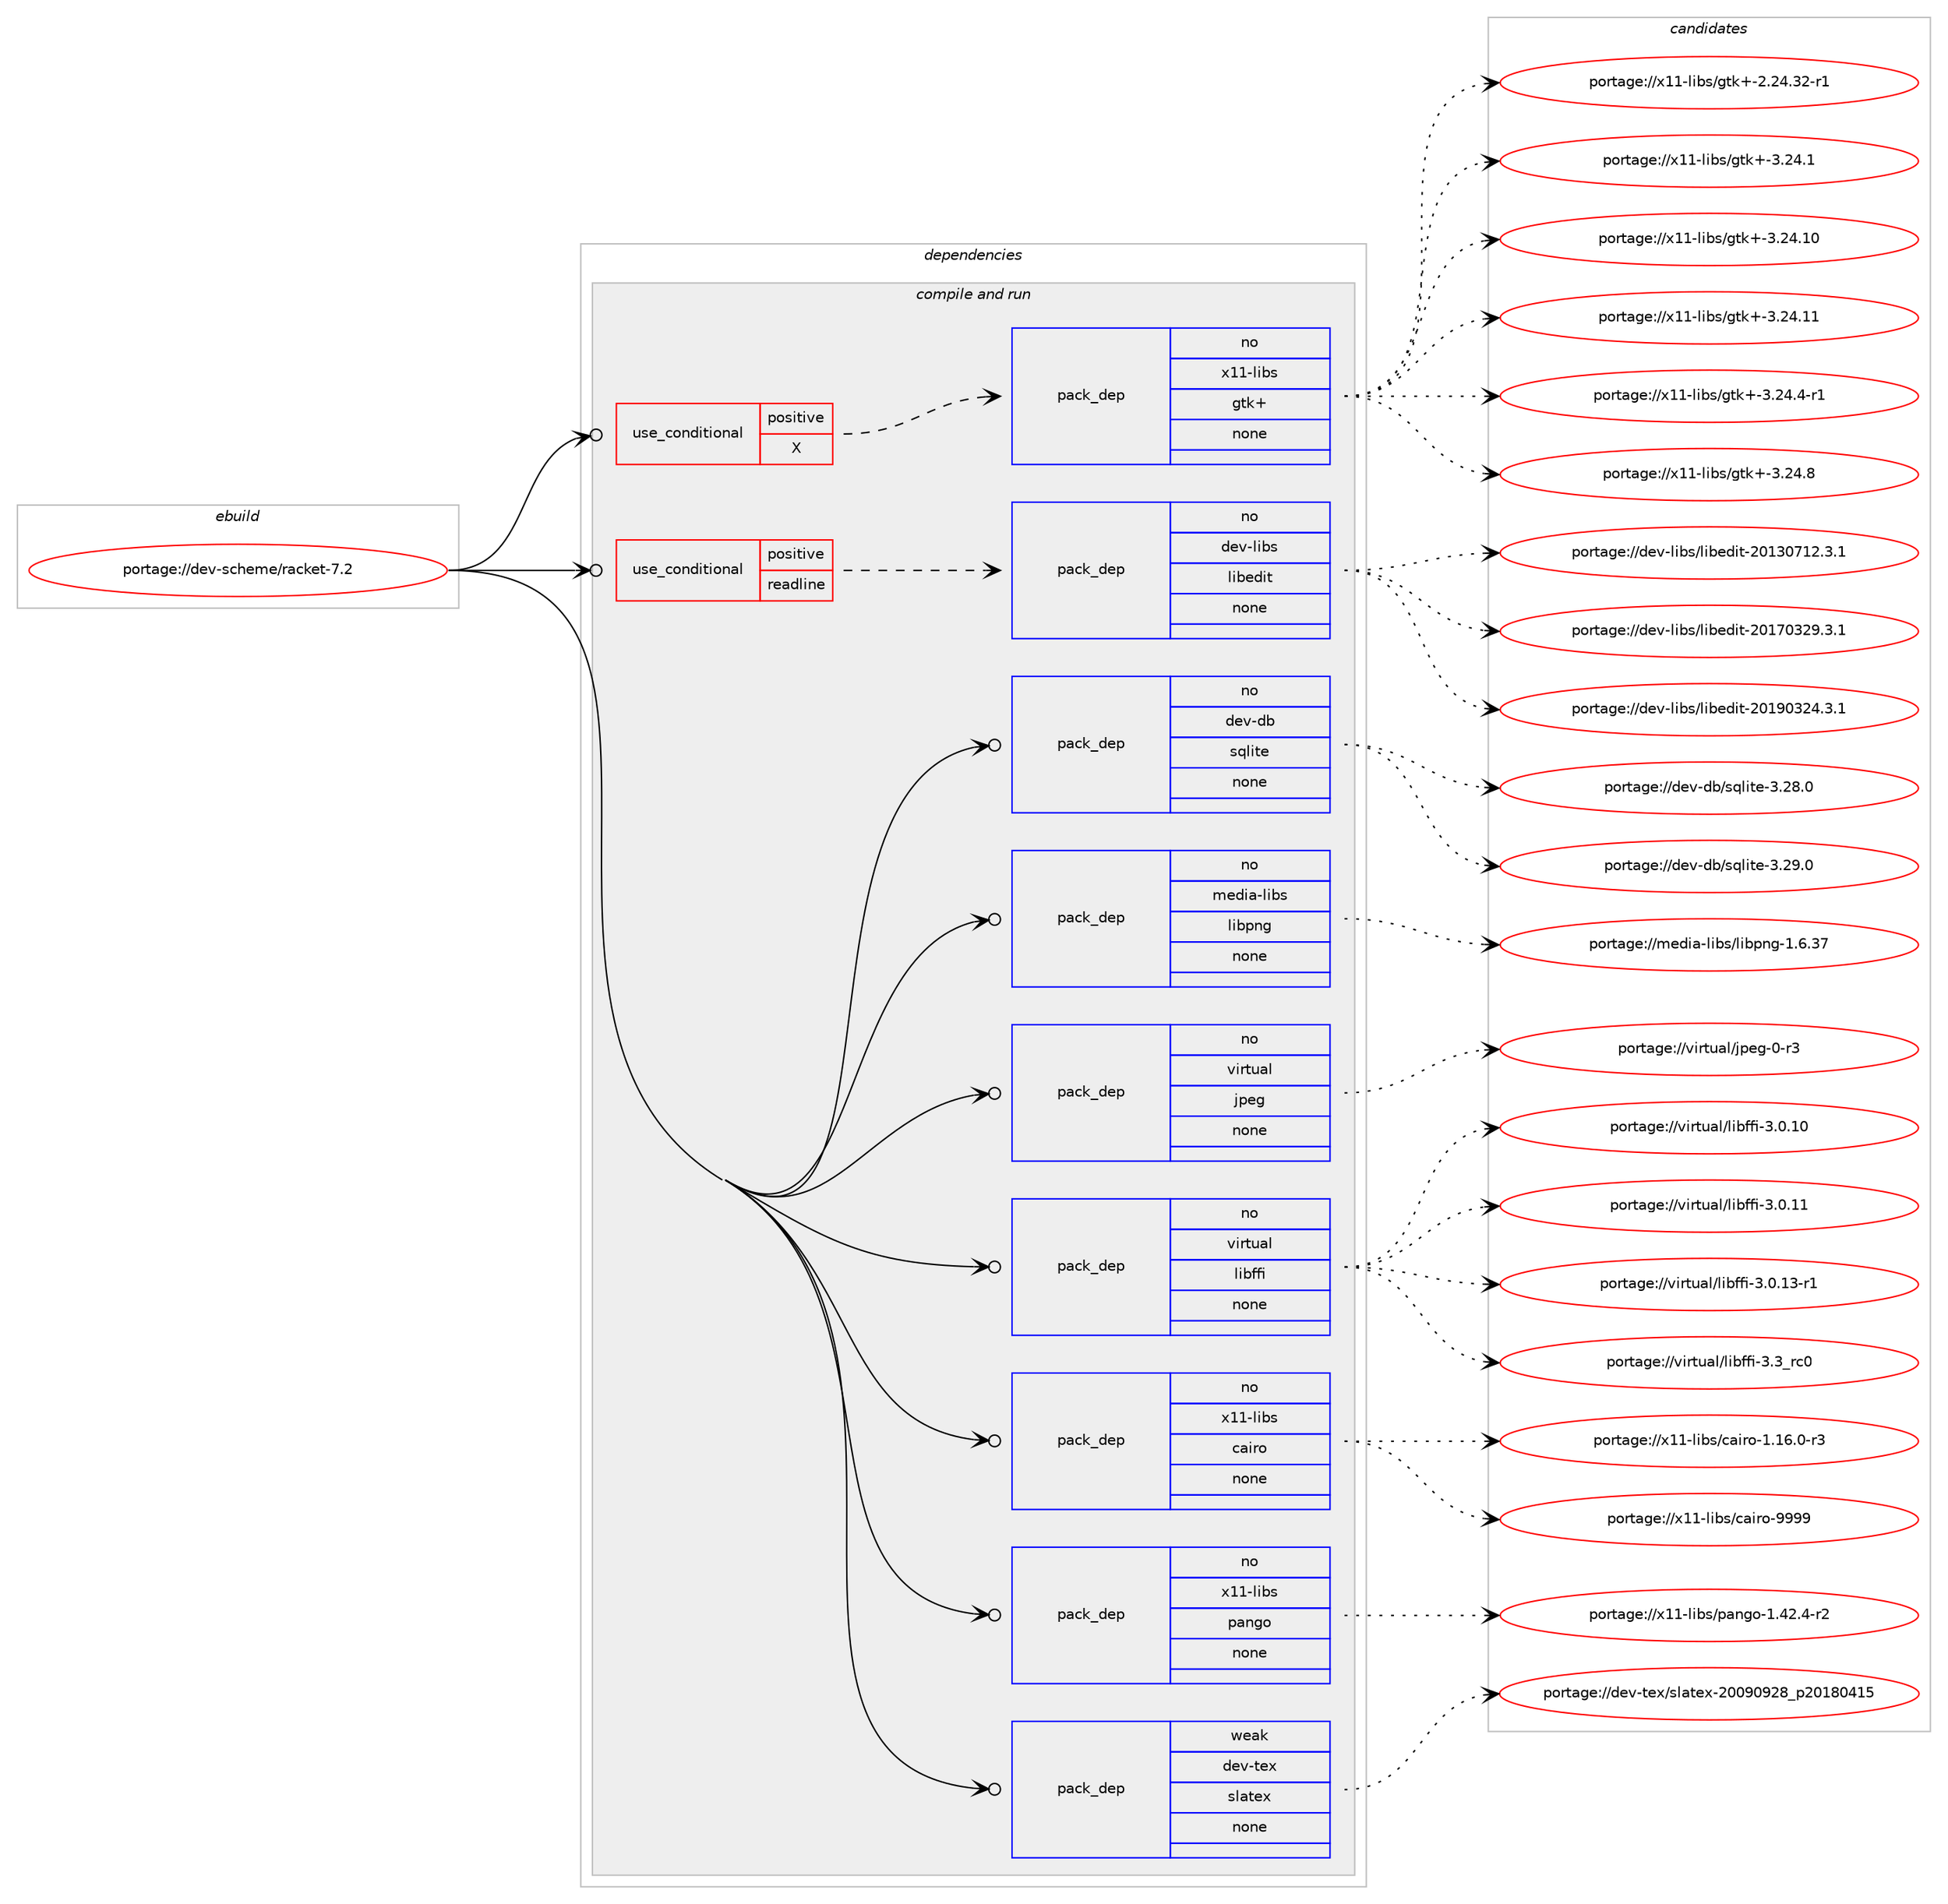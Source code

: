 digraph prolog {

# *************
# Graph options
# *************

newrank=true;
concentrate=true;
compound=true;
graph [rankdir=LR,fontname=Helvetica,fontsize=10,ranksep=1.5];#, ranksep=2.5, nodesep=0.2];
edge  [arrowhead=vee];
node  [fontname=Helvetica,fontsize=10];

# **********
# The ebuild
# **********

subgraph cluster_leftcol {
color=gray;
rank=same;
label=<<i>ebuild</i>>;
id [label="portage://dev-scheme/racket-7.2", color=red, width=4, href="../dev-scheme/racket-7.2.svg"];
}

# ****************
# The dependencies
# ****************

subgraph cluster_midcol {
color=gray;
label=<<i>dependencies</i>>;
subgraph cluster_compile {
fillcolor="#eeeeee";
style=filled;
label=<<i>compile</i>>;
}
subgraph cluster_compileandrun {
fillcolor="#eeeeee";
style=filled;
label=<<i>compile and run</i>>;
subgraph cond70140 {
dependency257111 [label=<<TABLE BORDER="0" CELLBORDER="1" CELLSPACING="0" CELLPADDING="4"><TR><TD ROWSPAN="3" CELLPADDING="10">use_conditional</TD></TR><TR><TD>positive</TD></TR><TR><TD>X</TD></TR></TABLE>>, shape=none, color=red];
subgraph pack183393 {
dependency257112 [label=<<TABLE BORDER="0" CELLBORDER="1" CELLSPACING="0" CELLPADDING="4" WIDTH="220"><TR><TD ROWSPAN="6" CELLPADDING="30">pack_dep</TD></TR><TR><TD WIDTH="110">no</TD></TR><TR><TD>x11-libs</TD></TR><TR><TD>gtk+</TD></TR><TR><TD>none</TD></TR><TR><TD></TD></TR></TABLE>>, shape=none, color=blue];
}
dependency257111:e -> dependency257112:w [weight=20,style="dashed",arrowhead="vee"];
}
id:e -> dependency257111:w [weight=20,style="solid",arrowhead="odotvee"];
subgraph cond70141 {
dependency257113 [label=<<TABLE BORDER="0" CELLBORDER="1" CELLSPACING="0" CELLPADDING="4"><TR><TD ROWSPAN="3" CELLPADDING="10">use_conditional</TD></TR><TR><TD>positive</TD></TR><TR><TD>readline</TD></TR></TABLE>>, shape=none, color=red];
subgraph pack183394 {
dependency257114 [label=<<TABLE BORDER="0" CELLBORDER="1" CELLSPACING="0" CELLPADDING="4" WIDTH="220"><TR><TD ROWSPAN="6" CELLPADDING="30">pack_dep</TD></TR><TR><TD WIDTH="110">no</TD></TR><TR><TD>dev-libs</TD></TR><TR><TD>libedit</TD></TR><TR><TD>none</TD></TR><TR><TD></TD></TR></TABLE>>, shape=none, color=blue];
}
dependency257113:e -> dependency257114:w [weight=20,style="dashed",arrowhead="vee"];
}
id:e -> dependency257113:w [weight=20,style="solid",arrowhead="odotvee"];
subgraph pack183395 {
dependency257115 [label=<<TABLE BORDER="0" CELLBORDER="1" CELLSPACING="0" CELLPADDING="4" WIDTH="220"><TR><TD ROWSPAN="6" CELLPADDING="30">pack_dep</TD></TR><TR><TD WIDTH="110">no</TD></TR><TR><TD>dev-db</TD></TR><TR><TD>sqlite</TD></TR><TR><TD>none</TD></TR><TR><TD></TD></TR></TABLE>>, shape=none, color=blue];
}
id:e -> dependency257115:w [weight=20,style="solid",arrowhead="odotvee"];
subgraph pack183396 {
dependency257116 [label=<<TABLE BORDER="0" CELLBORDER="1" CELLSPACING="0" CELLPADDING="4" WIDTH="220"><TR><TD ROWSPAN="6" CELLPADDING="30">pack_dep</TD></TR><TR><TD WIDTH="110">no</TD></TR><TR><TD>media-libs</TD></TR><TR><TD>libpng</TD></TR><TR><TD>none</TD></TR><TR><TD></TD></TR></TABLE>>, shape=none, color=blue];
}
id:e -> dependency257116:w [weight=20,style="solid",arrowhead="odotvee"];
subgraph pack183397 {
dependency257117 [label=<<TABLE BORDER="0" CELLBORDER="1" CELLSPACING="0" CELLPADDING="4" WIDTH="220"><TR><TD ROWSPAN="6" CELLPADDING="30">pack_dep</TD></TR><TR><TD WIDTH="110">no</TD></TR><TR><TD>virtual</TD></TR><TR><TD>jpeg</TD></TR><TR><TD>none</TD></TR><TR><TD></TD></TR></TABLE>>, shape=none, color=blue];
}
id:e -> dependency257117:w [weight=20,style="solid",arrowhead="odotvee"];
subgraph pack183398 {
dependency257118 [label=<<TABLE BORDER="0" CELLBORDER="1" CELLSPACING="0" CELLPADDING="4" WIDTH="220"><TR><TD ROWSPAN="6" CELLPADDING="30">pack_dep</TD></TR><TR><TD WIDTH="110">no</TD></TR><TR><TD>virtual</TD></TR><TR><TD>libffi</TD></TR><TR><TD>none</TD></TR><TR><TD></TD></TR></TABLE>>, shape=none, color=blue];
}
id:e -> dependency257118:w [weight=20,style="solid",arrowhead="odotvee"];
subgraph pack183399 {
dependency257119 [label=<<TABLE BORDER="0" CELLBORDER="1" CELLSPACING="0" CELLPADDING="4" WIDTH="220"><TR><TD ROWSPAN="6" CELLPADDING="30">pack_dep</TD></TR><TR><TD WIDTH="110">no</TD></TR><TR><TD>x11-libs</TD></TR><TR><TD>cairo</TD></TR><TR><TD>none</TD></TR><TR><TD></TD></TR></TABLE>>, shape=none, color=blue];
}
id:e -> dependency257119:w [weight=20,style="solid",arrowhead="odotvee"];
subgraph pack183400 {
dependency257120 [label=<<TABLE BORDER="0" CELLBORDER="1" CELLSPACING="0" CELLPADDING="4" WIDTH="220"><TR><TD ROWSPAN="6" CELLPADDING="30">pack_dep</TD></TR><TR><TD WIDTH="110">no</TD></TR><TR><TD>x11-libs</TD></TR><TR><TD>pango</TD></TR><TR><TD>none</TD></TR><TR><TD></TD></TR></TABLE>>, shape=none, color=blue];
}
id:e -> dependency257120:w [weight=20,style="solid",arrowhead="odotvee"];
subgraph pack183401 {
dependency257121 [label=<<TABLE BORDER="0" CELLBORDER="1" CELLSPACING="0" CELLPADDING="4" WIDTH="220"><TR><TD ROWSPAN="6" CELLPADDING="30">pack_dep</TD></TR><TR><TD WIDTH="110">weak</TD></TR><TR><TD>dev-tex</TD></TR><TR><TD>slatex</TD></TR><TR><TD>none</TD></TR><TR><TD></TD></TR></TABLE>>, shape=none, color=blue];
}
id:e -> dependency257121:w [weight=20,style="solid",arrowhead="odotvee"];
}
subgraph cluster_run {
fillcolor="#eeeeee";
style=filled;
label=<<i>run</i>>;
}
}

# **************
# The candidates
# **************

subgraph cluster_choices {
rank=same;
color=gray;
label=<<i>candidates</i>>;

subgraph choice183393 {
color=black;
nodesep=1;
choiceportage12049494510810598115471031161074345504650524651504511449 [label="portage://x11-libs/gtk+-2.24.32-r1", color=red, width=4,href="../x11-libs/gtk+-2.24.32-r1.svg"];
choiceportage12049494510810598115471031161074345514650524649 [label="portage://x11-libs/gtk+-3.24.1", color=red, width=4,href="../x11-libs/gtk+-3.24.1.svg"];
choiceportage1204949451081059811547103116107434551465052464948 [label="portage://x11-libs/gtk+-3.24.10", color=red, width=4,href="../x11-libs/gtk+-3.24.10.svg"];
choiceportage1204949451081059811547103116107434551465052464949 [label="portage://x11-libs/gtk+-3.24.11", color=red, width=4,href="../x11-libs/gtk+-3.24.11.svg"];
choiceportage120494945108105981154710311610743455146505246524511449 [label="portage://x11-libs/gtk+-3.24.4-r1", color=red, width=4,href="../x11-libs/gtk+-3.24.4-r1.svg"];
choiceportage12049494510810598115471031161074345514650524656 [label="portage://x11-libs/gtk+-3.24.8", color=red, width=4,href="../x11-libs/gtk+-3.24.8.svg"];
dependency257112:e -> choiceportage12049494510810598115471031161074345504650524651504511449:w [style=dotted,weight="100"];
dependency257112:e -> choiceportage12049494510810598115471031161074345514650524649:w [style=dotted,weight="100"];
dependency257112:e -> choiceportage1204949451081059811547103116107434551465052464948:w [style=dotted,weight="100"];
dependency257112:e -> choiceportage1204949451081059811547103116107434551465052464949:w [style=dotted,weight="100"];
dependency257112:e -> choiceportage120494945108105981154710311610743455146505246524511449:w [style=dotted,weight="100"];
dependency257112:e -> choiceportage12049494510810598115471031161074345514650524656:w [style=dotted,weight="100"];
}
subgraph choice183394 {
color=black;
nodesep=1;
choiceportage1001011184510810598115471081059810110010511645504849514855495046514649 [label="portage://dev-libs/libedit-20130712.3.1", color=red, width=4,href="../dev-libs/libedit-20130712.3.1.svg"];
choiceportage1001011184510810598115471081059810110010511645504849554851505746514649 [label="portage://dev-libs/libedit-20170329.3.1", color=red, width=4,href="../dev-libs/libedit-20170329.3.1.svg"];
choiceportage1001011184510810598115471081059810110010511645504849574851505246514649 [label="portage://dev-libs/libedit-20190324.3.1", color=red, width=4,href="../dev-libs/libedit-20190324.3.1.svg"];
dependency257114:e -> choiceportage1001011184510810598115471081059810110010511645504849514855495046514649:w [style=dotted,weight="100"];
dependency257114:e -> choiceportage1001011184510810598115471081059810110010511645504849554851505746514649:w [style=dotted,weight="100"];
dependency257114:e -> choiceportage1001011184510810598115471081059810110010511645504849574851505246514649:w [style=dotted,weight="100"];
}
subgraph choice183395 {
color=black;
nodesep=1;
choiceportage10010111845100984711511310810511610145514650564648 [label="portage://dev-db/sqlite-3.28.0", color=red, width=4,href="../dev-db/sqlite-3.28.0.svg"];
choiceportage10010111845100984711511310810511610145514650574648 [label="portage://dev-db/sqlite-3.29.0", color=red, width=4,href="../dev-db/sqlite-3.29.0.svg"];
dependency257115:e -> choiceportage10010111845100984711511310810511610145514650564648:w [style=dotted,weight="100"];
dependency257115:e -> choiceportage10010111845100984711511310810511610145514650574648:w [style=dotted,weight="100"];
}
subgraph choice183396 {
color=black;
nodesep=1;
choiceportage109101100105974510810598115471081059811211010345494654465155 [label="portage://media-libs/libpng-1.6.37", color=red, width=4,href="../media-libs/libpng-1.6.37.svg"];
dependency257116:e -> choiceportage109101100105974510810598115471081059811211010345494654465155:w [style=dotted,weight="100"];
}
subgraph choice183397 {
color=black;
nodesep=1;
choiceportage118105114116117971084710611210110345484511451 [label="portage://virtual/jpeg-0-r3", color=red, width=4,href="../virtual/jpeg-0-r3.svg"];
dependency257117:e -> choiceportage118105114116117971084710611210110345484511451:w [style=dotted,weight="100"];
}
subgraph choice183398 {
color=black;
nodesep=1;
choiceportage11810511411611797108471081059810210210545514648464948 [label="portage://virtual/libffi-3.0.10", color=red, width=4,href="../virtual/libffi-3.0.10.svg"];
choiceportage11810511411611797108471081059810210210545514648464949 [label="portage://virtual/libffi-3.0.11", color=red, width=4,href="../virtual/libffi-3.0.11.svg"];
choiceportage118105114116117971084710810598102102105455146484649514511449 [label="portage://virtual/libffi-3.0.13-r1", color=red, width=4,href="../virtual/libffi-3.0.13-r1.svg"];
choiceportage11810511411611797108471081059810210210545514651951149948 [label="portage://virtual/libffi-3.3_rc0", color=red, width=4,href="../virtual/libffi-3.3_rc0.svg"];
dependency257118:e -> choiceportage11810511411611797108471081059810210210545514648464948:w [style=dotted,weight="100"];
dependency257118:e -> choiceportage11810511411611797108471081059810210210545514648464949:w [style=dotted,weight="100"];
dependency257118:e -> choiceportage118105114116117971084710810598102102105455146484649514511449:w [style=dotted,weight="100"];
dependency257118:e -> choiceportage11810511411611797108471081059810210210545514651951149948:w [style=dotted,weight="100"];
}
subgraph choice183399 {
color=black;
nodesep=1;
choiceportage12049494510810598115479997105114111454946495446484511451 [label="portage://x11-libs/cairo-1.16.0-r3", color=red, width=4,href="../x11-libs/cairo-1.16.0-r3.svg"];
choiceportage120494945108105981154799971051141114557575757 [label="portage://x11-libs/cairo-9999", color=red, width=4,href="../x11-libs/cairo-9999.svg"];
dependency257119:e -> choiceportage12049494510810598115479997105114111454946495446484511451:w [style=dotted,weight="100"];
dependency257119:e -> choiceportage120494945108105981154799971051141114557575757:w [style=dotted,weight="100"];
}
subgraph choice183400 {
color=black;
nodesep=1;
choiceportage120494945108105981154711297110103111454946525046524511450 [label="portage://x11-libs/pango-1.42.4-r2", color=red, width=4,href="../x11-libs/pango-1.42.4-r2.svg"];
dependency257120:e -> choiceportage120494945108105981154711297110103111454946525046524511450:w [style=dotted,weight="100"];
}
subgraph choice183401 {
color=black;
nodesep=1;
choiceportage100101118451161011204711510897116101120455048485748575056951125048495648524953 [label="portage://dev-tex/slatex-20090928_p20180415", color=red, width=4,href="../dev-tex/slatex-20090928_p20180415.svg"];
dependency257121:e -> choiceportage100101118451161011204711510897116101120455048485748575056951125048495648524953:w [style=dotted,weight="100"];
}
}

}
